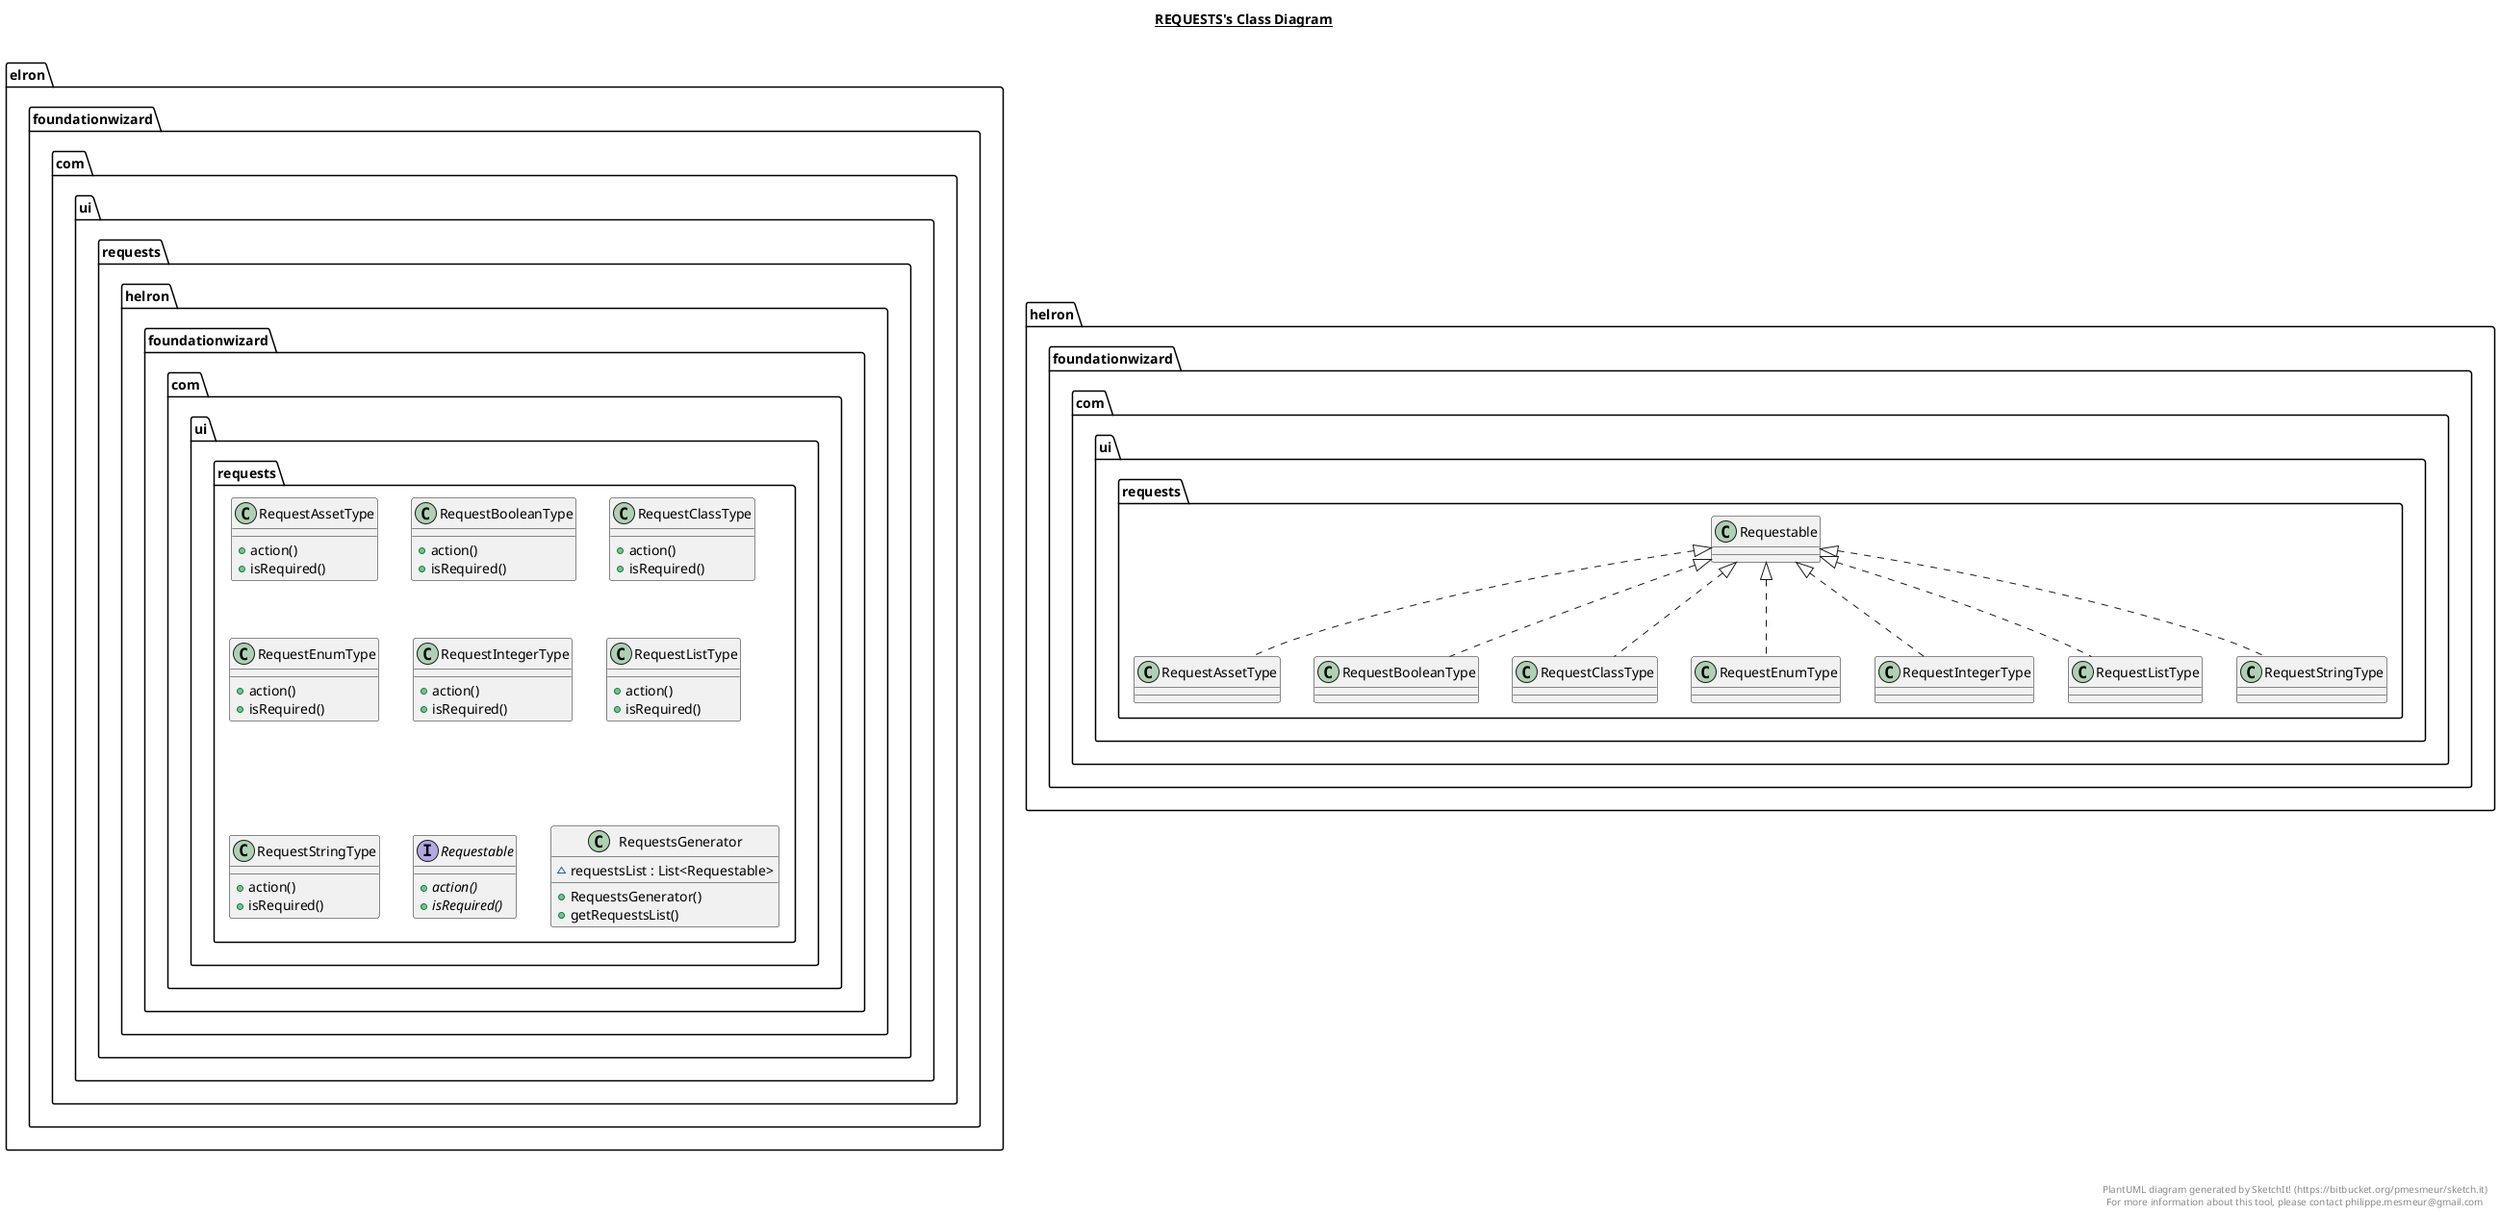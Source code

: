 @startuml

title __REQUESTS's Class Diagram__\n


    namespace elron.foundationwizard.com {
      namespace ui {
        namespace requests {
          class helron.foundationwizard.com.ui.requests.RequestAssetType {
              + action()
              + isRequired()
          }
        }
      }
    }

  


    namespace elron.foundationwizard.com {
      namespace ui {
        namespace requests {
          class helron.foundationwizard.com.ui.requests.RequestBooleanType {
              + action()
              + isRequired()
          }
        }
      }
    }

  

    namespace elron.foundationwizard.com {
      namespace ui {
        namespace requests {
          class helron.foundationwizard.com.ui.requests.RequestClassType {
              + action()
              + isRequired()
          }
        }
      }
    }

  


    namespace elron.foundationwizard.com {
      namespace ui {
        namespace requests {
          class helron.foundationwizard.com.ui.requests.RequestEnumType {
              + action()
              + isRequired()
          }
        }
      }
    }

  


    namespace elron.foundationwizard.com {
      namespace ui {
        namespace requests {
          class helron.foundationwizard.com.ui.requests.RequestIntegerType {
              + action()
              + isRequired()
          }
        }
      }
    }

  


    namespace elron.foundationwizard.com {
      namespace ui {
        namespace requests {
          class helron.foundationwizard.com.ui.requests.RequestListType {
              + action()
              + isRequired()
          }
        }
      }
    }

  


    namespace elron.foundationwizard.com {
      namespace ui {
        namespace requests {
          class helron.foundationwizard.com.ui.requests.RequestStringType {
              + action()
              + isRequired()
          }
        }
      }
    }

  


    namespace elron.foundationwizard.com {
      namespace ui {
        namespace requests {
          interface helron.foundationwizard.com.ui.requests.Requestable {
              {abstract} + action()
              {abstract} + isRequired()
          }
        }
      }
    }

  


    namespace elron.foundationwizard.com {
      namespace ui {
        namespace requests {
          class helron.foundationwizard.com.ui.requests.RequestsGenerator {
              ~ requestsList : List<Requestable>
              + RequestsGenerator()
              + getRequestsList()
          }
        }
      }
    }

  

  helron.foundationwizard.com.ui.requests.RequestAssetType .up.|> helron.foundationwizard.com.ui.requests.Requestable
  helron.foundationwizard.com.ui.requests.RequestBooleanType .up.|> helron.foundationwizard.com.ui.requests.Requestable
  helron.foundationwizard.com.ui.requests.RequestClassType .up.|> helron.foundationwizard.com.ui.requests.Requestable
  helron.foundationwizard.com.ui.requests.RequestEnumType .up.|> helron.foundationwizard.com.ui.requests.Requestable
  helron.foundationwizard.com.ui.requests.RequestIntegerType .up.|> helron.foundationwizard.com.ui.requests.Requestable
  helron.foundationwizard.com.ui.requests.RequestListType .up.|> helron.foundationwizard.com.ui.requests.Requestable
  helron.foundationwizard.com.ui.requests.RequestStringType .up.|> helron.foundationwizard.com.ui.requests.Requestable


right footer


PlantUML diagram generated by SketchIt! (https://bitbucket.org/pmesmeur/sketch.it)
For more information about this tool, please contact philippe.mesmeur@gmail.com
endfooter

@enduml
